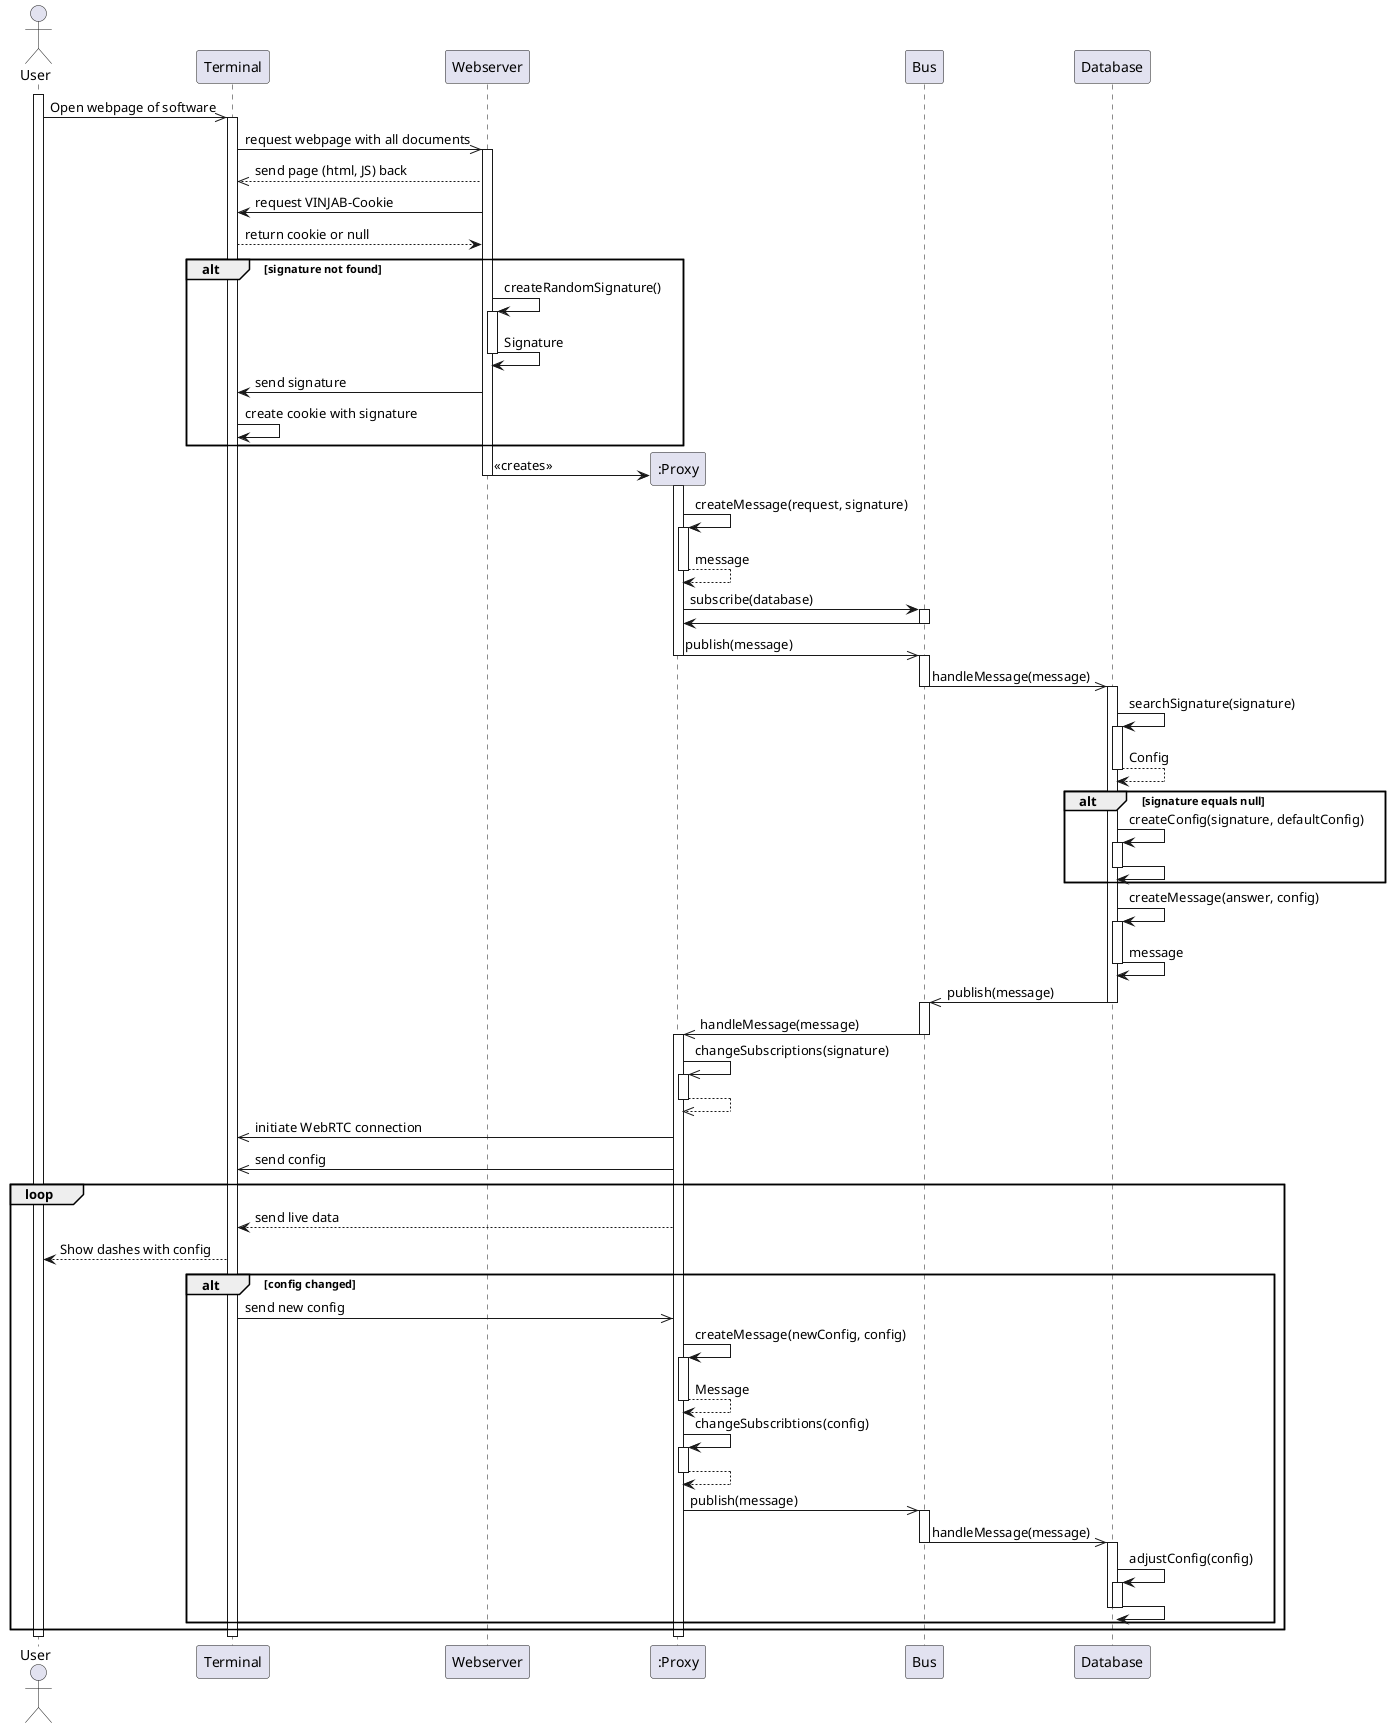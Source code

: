@startuml
actor User

activate User
User ->> Terminal: Open webpage of software
activate Terminal

Terminal ->> Webserver: request webpage with all documents
activate Webserver

Terminal <<-- Webserver: send page (html, JS) back
Webserver -> Terminal: request VINJAB-Cookie
Terminal --> Webserver: return cookie or null
alt signature not found
	Webserver -> Webserver: createRandomSignature()
	activate Webserver
		Webserver -> Webserver: Signature
	deactivate Webserver
	Webserver -> Terminal: send signature
	Terminal -> Terminal: create cookie with signature
end

create ":Proxy"
Webserver -> ":Proxy": <<creates>>
deactivate Webserver

activate ":Proxy"
	":Proxy" -> ":Proxy": createMessage(request, signature)
	activate ":Proxy"
		":Proxy" --> ":Proxy": message
	deactivate ":Proxy"
	":Proxy" -> Bus: subscribe(database)
	activate Bus
    	Bus -> ":Proxy"
    deactivate Bus
	":Proxy" ->> Bus: publish(message)
deactivate ":Proxy"

activate Bus
	Bus ->> Database: handleMessage(message)
deactivate Bus

activate Database
	Database -> Database: searchSignature(signature)
	activate Database
		Database --> Database: Config
	deactivate Database

	alt signature equals null
		Database -> Database: createConfig(signature, defaultConfig)
		activate Database
			Database -> Database
		deactivate Database
		
	end
	Database -> Database: createMessage(answer, config)
	activate Database
		Database -> Database: message
	deactivate Database
	Database ->> Bus: publish(message)
deactivate Database	

activate Bus
	Bus ->> ":Proxy": handleMessage(message)
deactivate Bus

activate ":Proxy"
	":Proxy" ->> ":Proxy": changeSubscriptions(signature)
	activate ":Proxy"
		":Proxy" -->> ":Proxy"
	deactivate ":Proxy"
	Terminal <<- ":Proxy": initiate WebRTC connection
	Terminal <<- ":Proxy": send config

	loop
		Terminal <-- ":Proxy": send live data
		Terminal --> User: Show dashes with config	

		alt config changed
			Terminal ->> ":Proxy": send new config
			":Proxy" -> ":Proxy": createMessage(newConfig, config)
			activate ":Proxy"
				":Proxy" --> ":Proxy": Message
			deactivate ":Proxy"
			":Proxy" -> ":Proxy": changeSubscribtions(config)
			activate ":Proxy"
				":Proxy" --> ":Proxy"
			deactivate ":Proxy"
			":Proxy" ->> Bus: publish(message)
			activate Bus
				Bus ->> Database: handleMessage(message)
			deactivate Bus
			
			activate Database
				Database -> Database: adjustConfig(config)
				activate Database
					Database->Database
				deactivate Database
			deactivate Database
		end
	end
deactivate ":Proxy"

deactivate User
deactivate Terminal
deactivate Database
@enduml
